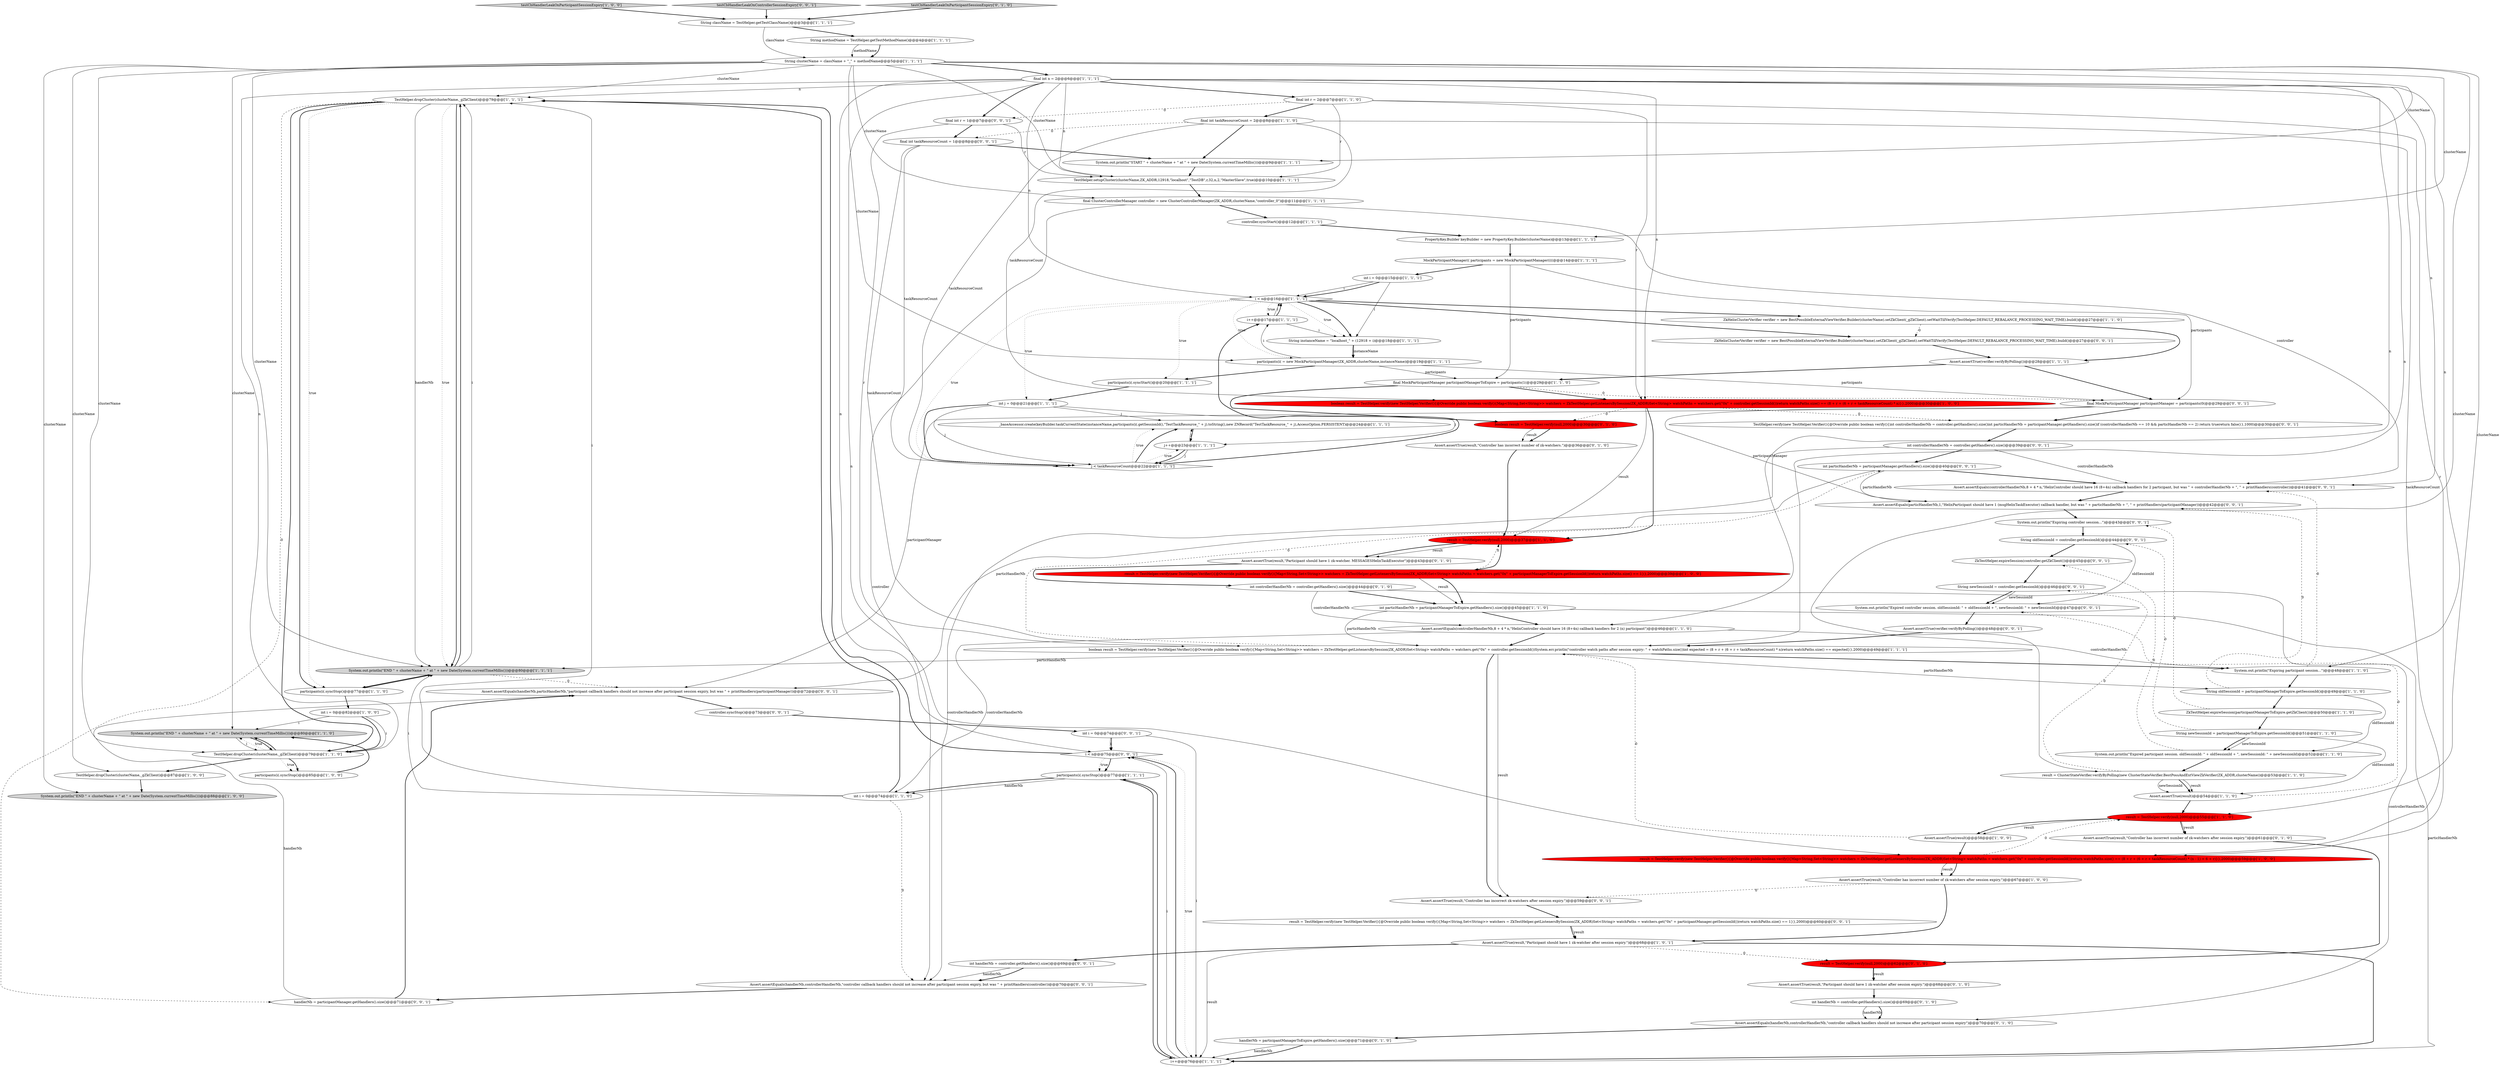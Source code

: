 digraph {
5 [style = filled, label = "TestHelper.dropCluster(clusterName,_gZkClient)@@@79@@@['1', '1', '1']", fillcolor = white, shape = ellipse image = "AAA0AAABBB1BBB"];
40 [style = filled, label = "i < n@@@16@@@['1', '1', '1']", fillcolor = white, shape = diamond image = "AAA0AAABBB1BBB"];
26 [style = filled, label = "System.out.println(\"START \" + clusterName + \" at \" + new Date(System.currentTimeMillis()))@@@9@@@['1', '1', '1']", fillcolor = white, shape = ellipse image = "AAA0AAABBB1BBB"];
29 [style = filled, label = "i++@@@17@@@['1', '1', '1']", fillcolor = white, shape = ellipse image = "AAA0AAABBB1BBB"];
15 [style = filled, label = "participants(i(.syncStart()@@@20@@@['1', '1', '1']", fillcolor = white, shape = ellipse image = "AAA0AAABBB1BBB"];
70 [style = filled, label = "i < n@@@75@@@['0', '0', '1']", fillcolor = white, shape = diamond image = "AAA0AAABBB3BBB"];
83 [style = filled, label = "ZkTestHelper.expireSession(controller.getZkClient())@@@45@@@['0', '0', '1']", fillcolor = white, shape = ellipse image = "AAA0AAABBB3BBB"];
1 [style = filled, label = "controller.syncStart()@@@12@@@['1', '1', '1']", fillcolor = white, shape = ellipse image = "AAA0AAABBB1BBB"];
66 [style = filled, label = "Assert.assertTrue(result,\"Controller has incorrect number of zk-watchers.\")@@@36@@@['0', '1', '0']", fillcolor = white, shape = ellipse image = "AAA0AAABBB2BBB"];
63 [style = filled, label = "handlerNb = participantManagerToExpire.getHandlers().size()@@@71@@@['0', '1', '0']", fillcolor = white, shape = ellipse image = "AAA0AAABBB2BBB"];
89 [style = filled, label = "String oldSessionId = controller.getSessionId()@@@44@@@['0', '0', '1']", fillcolor = white, shape = ellipse image = "AAA0AAABBB3BBB"];
7 [style = filled, label = "TestHelper.dropCluster(clusterName,_gZkClient)@@@87@@@['1', '0', '0']", fillcolor = white, shape = ellipse image = "AAA0AAABBB1BBB"];
9 [style = filled, label = "int i = 0@@@82@@@['1', '0', '0']", fillcolor = white, shape = ellipse image = "AAA0AAABBB1BBB"];
39 [style = filled, label = "String instanceName = \"localhost_\" + (12918 + i)@@@18@@@['1', '1', '1']", fillcolor = white, shape = ellipse image = "AAA0AAABBB1BBB"];
59 [style = filled, label = "boolean result = TestHelper.verify(null,2000)@@@30@@@['0', '1', '0']", fillcolor = red, shape = ellipse image = "AAA1AAABBB2BBB"];
84 [style = filled, label = "Assert.assertTrue(result,\"Controller has incorrect zk-watchers after session expiry.\")@@@59@@@['0', '0', '1']", fillcolor = white, shape = ellipse image = "AAA0AAABBB3BBB"];
80 [style = filled, label = "final MockParticipantManager participantManager = participants(0(@@@29@@@['0', '0', '1']", fillcolor = white, shape = ellipse image = "AAA0AAABBB3BBB"];
24 [style = filled, label = "participants(i( = new MockParticipantManager(ZK_ADDR,clusterName,instanceName)@@@19@@@['1', '1', '1']", fillcolor = white, shape = ellipse image = "AAA0AAABBB1BBB"];
11 [style = filled, label = "String clusterName = className + \"_\" + methodName@@@5@@@['1', '1', '1']", fillcolor = white, shape = ellipse image = "AAA0AAABBB1BBB"];
2 [style = filled, label = "System.out.println(\"END \" + clusterName + \" at \" + new Date(System.currentTimeMillis()))@@@80@@@['1', '1', '1']", fillcolor = lightgray, shape = ellipse image = "AAA0AAABBB1BBB"];
71 [style = filled, label = "int particHandlerNb = participantManager.getHandlers().size()@@@40@@@['0', '0', '1']", fillcolor = white, shape = ellipse image = "AAA0AAABBB3BBB"];
6 [style = filled, label = "result = TestHelper.verify(new TestHelper.Verifier(){@Override public boolean verify(){Map<String,Set<String>> watchers = ZkTestHelper.getListenersBySession(ZK_ADDR)Set<String> watchPaths = watchers.get(\"0x\" + participantManagerToExpire.getSessionId())return watchPaths.size() == 1}},2000)@@@39@@@['1', '0', '0']", fillcolor = red, shape = ellipse image = "AAA1AAABBB1BBB"];
0 [style = filled, label = "Assert.assertTrue(result)@@@54@@@['1', '1', '0']", fillcolor = white, shape = ellipse image = "AAA0AAABBB1BBB"];
67 [style = filled, label = "ZkHelixClusterVerifier verifier = new BestPossibleExternalViewVerifier.Builder(clusterName).setZkClient(_gZkClient).setWaitTillVerify(TestHelper.DEFAULT_REBALANCE_PROCESSING_WAIT_TIME).build()@@@27@@@['0', '0', '1']", fillcolor = white, shape = ellipse image = "AAA0AAABBB3BBB"];
91 [style = filled, label = "controller.syncStop()@@@73@@@['0', '0', '1']", fillcolor = white, shape = ellipse image = "AAA0AAABBB3BBB"];
51 [style = filled, label = "final MockParticipantManager participantManagerToExpire = participants(1(@@@29@@@['1', '1', '0']", fillcolor = white, shape = ellipse image = "AAA0AAABBB1BBB"];
78 [style = filled, label = "Assert.assertTrue(verifier.verifyByPolling())@@@48@@@['0', '0', '1']", fillcolor = white, shape = ellipse image = "AAA0AAABBB3BBB"];
54 [style = filled, label = "ZkHelixClusterVerifier verifier = new BestPossibleExternalViewVerifier.Builder(clusterName).setZkClient(_gZkClient).setWaitTillVerify(TestHelper.DEFAULT_REBALANCE_PROCESSING_WAIT_TIME).build()@@@27@@@['1', '1', '0']", fillcolor = white, shape = ellipse image = "AAA0AAABBB1BBB"];
52 [style = filled, label = "_baseAccessor.create(keyBuilder.taskCurrentState(instanceName,participants(i(.getSessionId(),\"TestTaskResource_\" + j).toString(),new ZNRecord(\"TestTaskResource_\" + j),AccessOption.PERSISTENT)@@@24@@@['1', '1', '1']", fillcolor = white, shape = ellipse image = "AAA0AAABBB1BBB"];
68 [style = filled, label = "Assert.assertEquals(handlerNb,controllerHandlerNb,\"controller callback handlers should not increase after participant session expiry, but was \" + printHandlers(controller))@@@70@@@['0', '0', '1']", fillcolor = white, shape = ellipse image = "AAA0AAABBB3BBB"];
55 [style = filled, label = "i++@@@76@@@['1', '1', '1']", fillcolor = white, shape = ellipse image = "AAA0AAABBB1BBB"];
64 [style = filled, label = "Assert.assertTrue(result,\"Participant should have 1 zk-watcher. MESSAGESHelixTaskExecutor\")@@@43@@@['0', '1', '0']", fillcolor = white, shape = ellipse image = "AAA0AAABBB2BBB"];
77 [style = filled, label = "final int r = 1@@@7@@@['0', '0', '1']", fillcolor = white, shape = ellipse image = "AAA0AAABBB3BBB"];
4 [style = filled, label = "result = ClusterStateVerifier.verifyByPolling(new ClusterStateVerifier.BestPossAndExtViewZkVerifier(ZK_ADDR,clusterName))@@@53@@@['1', '1', '0']", fillcolor = white, shape = ellipse image = "AAA0AAABBB1BBB"];
25 [style = filled, label = "testCbHandlerLeakOnParticipantSessionExpiry['1', '0', '0']", fillcolor = lightgray, shape = diamond image = "AAA0AAABBB1BBB"];
74 [style = filled, label = "result = TestHelper.verify(new TestHelper.Verifier(){@Override public boolean verify(){Map<String,Set<String>> watchers = ZkTestHelper.getListenersBySession(ZK_ADDR)Set<String> watchPaths = watchers.get(\"0x\" + participantManager.getSessionId())return watchPaths.size() == 1}},2000)@@@60@@@['0', '0', '1']", fillcolor = white, shape = ellipse image = "AAA0AAABBB3BBB"];
30 [style = filled, label = "final int r = 2@@@7@@@['1', '1', '0']", fillcolor = white, shape = ellipse image = "AAA0AAABBB1BBB"];
28 [style = filled, label = "result = TestHelper.verify(null,2000)@@@55@@@['1', '1', '0']", fillcolor = red, shape = ellipse image = "AAA1AAABBB1BBB"];
20 [style = filled, label = "System.out.println(\"END \" + clusterName + \" at \" + new Date(System.currentTimeMillis()))@@@80@@@['1', '1', '0']", fillcolor = lightgray, shape = ellipse image = "AAA0AAABBB1BBB"];
73 [style = filled, label = "System.out.println(\"Expiring controller session...\")@@@43@@@['0', '0', '1']", fillcolor = white, shape = ellipse image = "AAA0AAABBB3BBB"];
82 [style = filled, label = "testCbHandlerLeakOnControllerSessionExpiry['0', '0', '1']", fillcolor = lightgray, shape = diamond image = "AAA0AAABBB3BBB"];
27 [style = filled, label = "String methodName = TestHelper.getTestMethodName()@@@4@@@['1', '1', '1']", fillcolor = white, shape = ellipse image = "AAA0AAABBB1BBB"];
88 [style = filled, label = "int controllerHandlerNb = controller.getHandlers().size()@@@39@@@['0', '0', '1']", fillcolor = white, shape = ellipse image = "AAA0AAABBB3BBB"];
33 [style = filled, label = "PropertyKey.Builder keyBuilder = new PropertyKey.Builder(clusterName)@@@13@@@['1', '1', '1']", fillcolor = white, shape = ellipse image = "AAA0AAABBB1BBB"];
41 [style = filled, label = "boolean result = TestHelper.verify(new TestHelper.Verifier(){@Override public boolean verify(){Map<String,Set<String>> watchers = ZkTestHelper.getListenersBySession(ZK_ADDR)Set<String> watchPaths = watchers.get(\"0x\" + controller.getSessionId())return watchPaths.size() == (8 + r + (6 + r + taskResourceCount) * n)}},2000)@@@30@@@['1', '0', '0']", fillcolor = red, shape = ellipse image = "AAA1AAABBB1BBB"];
16 [style = filled, label = "Assert.assertTrue(result)@@@58@@@['1', '0', '0']", fillcolor = white, shape = ellipse image = "AAA0AAABBB1BBB"];
38 [style = filled, label = "boolean result = TestHelper.verify(new TestHelper.Verifier(){@Override public boolean verify(){Map<String,Set<String>> watchers = ZkTestHelper.getListenersBySession(ZK_ADDR)Set<String> watchPaths = watchers.get(\"0x\" + controller.getSessionId())System.err.println(\"controller watch paths after session expiry: \" + watchPaths.size())int expected = (8 + r + (6 + r + taskResourceCount) * n)return watchPaths.size() == expected}},2000)@@@49@@@['1', '1', '1']", fillcolor = white, shape = ellipse image = "AAA0AAABBB1BBB"];
19 [style = filled, label = "Assert.assertTrue(result,\"Participant should have 1 zk-watcher after session expiry.\")@@@68@@@['1', '0', '1']", fillcolor = white, shape = ellipse image = "AAA0AAABBB1BBB"];
61 [style = filled, label = "int handlerNb = controller.getHandlers().size()@@@69@@@['0', '1', '0']", fillcolor = white, shape = ellipse image = "AAA0AAABBB2BBB"];
8 [style = filled, label = "result = TestHelper.verify(null,2000)@@@37@@@['1', '1', '0']", fillcolor = red, shape = ellipse image = "AAA1AAABBB1BBB"];
81 [style = filled, label = "int handlerNb = controller.getHandlers().size()@@@69@@@['0', '0', '1']", fillcolor = white, shape = ellipse image = "AAA0AAABBB3BBB"];
58 [style = filled, label = "Assert.assertTrue(result,\"Participant should have 1 zk-watcher after session expiry.\")@@@68@@@['0', '1', '0']", fillcolor = white, shape = ellipse image = "AAA0AAABBB2BBB"];
37 [style = filled, label = "final ClusterControllerManager controller = new ClusterControllerManager(ZK_ADDR,clusterName,\"controller_0\")@@@11@@@['1', '1', '1']", fillcolor = white, shape = ellipse image = "AAA0AAABBB1BBB"];
45 [style = filled, label = "int i = 0@@@15@@@['1', '1', '1']", fillcolor = white, shape = ellipse image = "AAA0AAABBB1BBB"];
69 [style = filled, label = "System.out.println(\"Expired controller session. oldSessionId: \" + oldSessionId + \", newSessionId: \" + newSessionId)@@@47@@@['0', '0', '1']", fillcolor = white, shape = ellipse image = "AAA0AAABBB3BBB"];
13 [style = filled, label = "System.out.println(\"Expiring participant session...\")@@@48@@@['1', '1', '0']", fillcolor = white, shape = ellipse image = "AAA0AAABBB1BBB"];
56 [style = filled, label = "Assert.assertTrue(result,\"Controller has incorrect number of zk-watchers after session expiry.\")@@@61@@@['0', '1', '0']", fillcolor = white, shape = ellipse image = "AAA0AAABBB2BBB"];
79 [style = filled, label = "final int taskResourceCount = 1@@@8@@@['0', '0', '1']", fillcolor = white, shape = ellipse image = "AAA0AAABBB3BBB"];
23 [style = filled, label = "TestHelper.setupCluster(clusterName,ZK_ADDR,12918,\"localhost\",\"TestDB\",r,32,n,2,\"MasterSlave\",true)@@@10@@@['1', '1', '1']", fillcolor = white, shape = ellipse image = "AAA0AAABBB1BBB"];
85 [style = filled, label = "Assert.assertEquals(controllerHandlerNb,8 + 4 * n,\"HelixController should have 16 (8+4n) callback handlers for 2 participant, but was \" + controllerHandlerNb + \", \" + printHandlers(controller))@@@41@@@['0', '0', '1']", fillcolor = white, shape = ellipse image = "AAA0AAABBB3BBB"];
31 [style = filled, label = "Assert.assertEquals(controllerHandlerNb,8 + 4 * n,\"HelixController should have 16 (8+4n) callback handlers for 2 (n) participant\")@@@46@@@['1', '1', '0']", fillcolor = white, shape = ellipse image = "AAA0AAABBB1BBB"];
72 [style = filled, label = "String newSessionId = controller.getSessionId()@@@46@@@['0', '0', '1']", fillcolor = white, shape = ellipse image = "AAA0AAABBB3BBB"];
60 [style = filled, label = "Assert.assertEquals(handlerNb,controllerHandlerNb,\"controller callback handlers should not increase after participant session expiry\")@@@70@@@['0', '1', '0']", fillcolor = white, shape = ellipse image = "AAA0AAABBB2BBB"];
18 [style = filled, label = "int particHandlerNb = participantManagerToExpire.getHandlers().size()@@@45@@@['1', '1', '0']", fillcolor = white, shape = ellipse image = "AAA0AAABBB1BBB"];
47 [style = filled, label = "System.out.println(\"Expired participant session. oldSessionId: \" + oldSessionId + \", newSessionId: \" + newSessionId)@@@52@@@['1', '1', '0']", fillcolor = white, shape = ellipse image = "AAA0AAABBB1BBB"];
22 [style = filled, label = "participants(i(.syncStop()@@@77@@@['1', '1', '0']", fillcolor = white, shape = ellipse image = "AAA0AAABBB1BBB"];
34 [style = filled, label = "participants(i(.syncStop()@@@85@@@['1', '0', '0']", fillcolor = white, shape = ellipse image = "AAA0AAABBB1BBB"];
50 [style = filled, label = "TestHelper.dropCluster(clusterName,_gZkClient)@@@79@@@['1', '1', '0']", fillcolor = white, shape = ellipse image = "AAA0AAABBB1BBB"];
76 [style = filled, label = "TestHelper.verify(new TestHelper.Verifier(){@Override public boolean verify(){int controllerHandlerNb = controller.getHandlers().size()int particHandlerNb = participantManager.getHandlers().size()if (controllerHandlerNb == 10 && particHandlerNb == 2) return truereturn false}},1000)@@@30@@@['0', '0', '1']", fillcolor = white, shape = ellipse image = "AAA0AAABBB3BBB"];
49 [style = filled, label = "int i = 0@@@74@@@['1', '1', '0']", fillcolor = white, shape = ellipse image = "AAA0AAABBB1BBB"];
21 [style = filled, label = "result = TestHelper.verify(new TestHelper.Verifier(){@Override public boolean verify(){Map<String,Set<String>> watchers = ZkTestHelper.getListenersBySession(ZK_ADDR)Set<String> watchPaths = watchers.get(\"0x\" + controller.getSessionId())return watchPaths.size() == (8 + r + (6 + r + taskResourceCount) * (n - 1) + 6 + r)}},2000)@@@59@@@['1', '0', '0']", fillcolor = red, shape = ellipse image = "AAA1AAABBB1BBB"];
10 [style = filled, label = "ZkTestHelper.expireSession(participantManagerToExpire.getZkClient())@@@50@@@['1', '1', '0']", fillcolor = white, shape = ellipse image = "AAA0AAABBB1BBB"];
32 [style = filled, label = "System.out.println(\"END \" + clusterName + \" at \" + new Date(System.currentTimeMillis()))@@@88@@@['1', '0', '0']", fillcolor = lightgray, shape = ellipse image = "AAA0AAABBB1BBB"];
62 [style = filled, label = "int controllerHandlerNb = controller.getHandlers().size()@@@44@@@['0', '1', '0']", fillcolor = white, shape = ellipse image = "AAA0AAABBB2BBB"];
35 [style = filled, label = "MockParticipantManager(( participants = new MockParticipantManager((((@@@14@@@['1', '1', '1']", fillcolor = white, shape = ellipse image = "AAA0AAABBB1BBB"];
65 [style = filled, label = "testCbHandlerLeakOnParticipantSessionExpiry['0', '1', '0']", fillcolor = lightgray, shape = diamond image = "AAA0AAABBB2BBB"];
3 [style = filled, label = "final int taskResourceCount = 2@@@8@@@['1', '1', '0']", fillcolor = white, shape = ellipse image = "AAA0AAABBB1BBB"];
75 [style = filled, label = "int i = 0@@@74@@@['0', '0', '1']", fillcolor = white, shape = ellipse image = "AAA0AAABBB3BBB"];
43 [style = filled, label = "final int n = 2@@@6@@@['1', '1', '1']", fillcolor = white, shape = ellipse image = "AAA0AAABBB1BBB"];
48 [style = filled, label = "Assert.assertTrue(result,\"Controller has incorrect number of zk-watchers after session expiry.\")@@@67@@@['1', '0', '0']", fillcolor = white, shape = ellipse image = "AAA0AAABBB1BBB"];
86 [style = filled, label = "Assert.assertEquals(particHandlerNb,1,\"HelixParticipant should have 1 (msgHelixTaskExecutor) callback handler, but was \" + particHandlerNb + \", \" + printHandlers(participantManager))@@@42@@@['0', '0', '1']", fillcolor = white, shape = ellipse image = "AAA0AAABBB3BBB"];
90 [style = filled, label = "handlerNb = participantManager.getHandlers().size()@@@71@@@['0', '0', '1']", fillcolor = white, shape = ellipse image = "AAA0AAABBB3BBB"];
57 [style = filled, label = "result = TestHelper.verify(null,2000)@@@62@@@['0', '1', '0']", fillcolor = red, shape = ellipse image = "AAA1AAABBB2BBB"];
46 [style = filled, label = "participants(i(.syncStop()@@@77@@@['1', '1', '1']", fillcolor = white, shape = ellipse image = "AAA0AAABBB1BBB"];
42 [style = filled, label = "String oldSessionId = participantManagerToExpire.getSessionId()@@@49@@@['1', '1', '0']", fillcolor = white, shape = ellipse image = "AAA0AAABBB1BBB"];
44 [style = filled, label = "j < taskResourceCount@@@22@@@['1', '1', '1']", fillcolor = white, shape = diamond image = "AAA0AAABBB1BBB"];
12 [style = filled, label = "int j = 0@@@21@@@['1', '1', '1']", fillcolor = white, shape = ellipse image = "AAA0AAABBB1BBB"];
17 [style = filled, label = "Assert.assertTrue(verifier.verifyByPolling())@@@28@@@['1', '1', '1']", fillcolor = white, shape = ellipse image = "AAA0AAABBB1BBB"];
53 [style = filled, label = "String newSessionId = participantManagerToExpire.getSessionId()@@@51@@@['1', '1', '0']", fillcolor = white, shape = ellipse image = "AAA0AAABBB1BBB"];
87 [style = filled, label = "Assert.assertEquals(handlerNb,particHandlerNb,\"participant callback handlers should not increase after participant session expiry, but was \" + printHandlers(participantManager))@@@72@@@['0', '0', '1']", fillcolor = white, shape = ellipse image = "AAA0AAABBB3BBB"];
36 [style = filled, label = "String className = TestHelper.getTestClassName()@@@3@@@['1', '1', '1']", fillcolor = white, shape = ellipse image = "AAA0AAABBB1BBB"];
14 [style = filled, label = "j++@@@23@@@['1', '1', '1']", fillcolor = white, shape = ellipse image = "AAA0AAABBB1BBB"];
9->50 [style = bold, label=""];
27->11 [style = solid, label="methodName"];
11->5 [style = solid, label="clusterName"];
7->32 [style = bold, label=""];
40->39 [style = dotted, label="true"];
19->55 [style = bold, label=""];
12->44 [style = bold, label=""];
34->20 [style = bold, label=""];
86->73 [style = bold, label=""];
43->31 [style = solid, label="n"];
14->52 [style = solid, label="j"];
75->70 [style = solid, label="i"];
30->41 [style = solid, label="r"];
89->83 [style = bold, label=""];
41->8 [style = bold, label=""];
67->17 [style = bold, label=""];
11->32 [style = solid, label="clusterName"];
62->31 [style = solid, label="controllerHandlerNb"];
49->2 [style = solid, label="i"];
43->38 [style = solid, label="n"];
10->53 [style = bold, label=""];
21->48 [style = bold, label=""];
41->76 [style = dashed, label="0"];
53->47 [style = bold, label=""];
39->24 [style = bold, label=""];
8->6 [style = bold, label=""];
11->28 [style = solid, label="clusterName"];
57->58 [style = bold, label=""];
85->86 [style = bold, label=""];
10->73 [style = dashed, label="0"];
40->44 [style = dotted, label="true"];
69->78 [style = bold, label=""];
43->13 [style = solid, label="n"];
59->66 [style = bold, label=""];
28->16 [style = solid, label="result"];
43->5 [style = solid, label="n"];
63->55 [style = bold, label=""];
1->33 [style = bold, label=""];
3->44 [style = solid, label="taskResourceCount"];
0->69 [style = dashed, label="0"];
31->13 [style = solid, label="controllerHandlerNb"];
6->18 [style = solid, label="result"];
52->14 [style = bold, label=""];
11->37 [style = solid, label="clusterName"];
5->22 [style = dotted, label="true"];
57->58 [style = solid, label="result"];
77->23 [style = solid, label="r"];
4->72 [style = dashed, label="0"];
13->85 [style = dashed, label="0"];
30->23 [style = solid, label="r"];
60->63 [style = bold, label=""];
3->21 [style = solid, label="taskResourceCount"];
35->45 [style = bold, label=""];
30->77 [style = dashed, label="0"];
71->85 [style = bold, label=""];
71->87 [style = solid, label="particHandlerNb"];
91->75 [style = bold, label=""];
62->18 [style = bold, label=""];
79->44 [style = solid, label="taskResourceCount"];
2->87 [style = dashed, label="0"];
38->84 [style = solid, label="result"];
29->40 [style = solid, label="i"];
77->38 [style = solid, label="r"];
74->19 [style = bold, label=""];
18->31 [style = bold, label=""];
73->89 [style = bold, label=""];
6->8 [style = dashed, label="0"];
81->68 [style = solid, label="handlerNb"];
38->42 [style = solid, label="particHandlerNb"];
76->88 [style = bold, label=""];
70->46 [style = dotted, label="true"];
74->19 [style = solid, label="result"];
78->38 [style = bold, label=""];
25->36 [style = bold, label=""];
8->64 [style = bold, label=""];
21->48 [style = solid, label="result"];
37->1 [style = bold, label=""];
66->8 [style = bold, label=""];
22->9 [style = bold, label=""];
29->39 [style = solid, label="i"];
80->87 [style = solid, label="participantManager"];
54->17 [style = bold, label=""];
44->52 [style = dotted, label="true"];
38->71 [style = dashed, label="0"];
5->90 [style = dashed, label="0"];
11->43 [style = bold, label=""];
56->57 [style = bold, label=""];
3->41 [style = solid, label="taskResourceCount"];
55->70 [style = solid, label="i"];
44->14 [style = dotted, label="true"];
88->68 [style = solid, label="controllerHandlerNb"];
35->80 [style = solid, label="participants"];
45->40 [style = solid, label="i"];
4->0 [style = bold, label=""];
40->29 [style = dotted, label="true"];
17->51 [style = bold, label=""];
18->55 [style = solid, label="particHandlerNb"];
87->91 [style = bold, label=""];
90->87 [style = bold, label=""];
38->84 [style = bold, label=""];
23->37 [style = bold, label=""];
3->79 [style = dashed, label="0"];
79->26 [style = bold, label=""];
27->11 [style = bold, label=""];
70->5 [style = bold, label=""];
81->68 [style = bold, label=""];
5->2 [style = solid, label="handlerNb"];
8->64 [style = solid, label="result"];
14->44 [style = solid, label="j"];
89->69 [style = solid, label="oldSessionId"];
79->38 [style = solid, label="taskResourceCount"];
50->34 [style = dotted, label="true"];
11->24 [style = solid, label="clusterName"];
43->85 [style = solid, label="n"];
88->85 [style = solid, label="controllerHandlerNb"];
46->49 [style = solid, label="handlerNb"];
29->40 [style = bold, label=""];
43->50 [style = solid, label="n"];
80->76 [style = bold, label=""];
15->12 [style = bold, label=""];
39->24 [style = solid, label="instanceName"];
24->29 [style = solid, label="i"];
49->5 [style = bold, label=""];
5->22 [style = bold, label=""];
40->15 [style = dotted, label="true"];
2->5 [style = solid, label="i"];
19->81 [style = bold, label=""];
50->34 [style = bold, label=""];
17->80 [style = bold, label=""];
59->66 [style = solid, label="result"];
58->61 [style = bold, label=""];
82->36 [style = bold, label=""];
63->55 [style = solid, label="handlerNb"];
22->2 [style = bold, label=""];
72->69 [style = bold, label=""];
13->42 [style = bold, label=""];
24->51 [style = solid, label="participants"];
19->55 [style = solid, label="result"];
61->60 [style = solid, label="handlerNb"];
42->86 [style = dashed, label="0"];
11->4 [style = solid, label="clusterName"];
44->29 [style = bold, label=""];
6->18 [style = bold, label=""];
43->77 [style = bold, label=""];
3->26 [style = bold, label=""];
72->69 [style = solid, label="newSessionId"];
43->40 [style = solid, label="n"];
12->52 [style = solid, label="j"];
31->38 [style = bold, label=""];
9->50 [style = solid, label="i"];
70->46 [style = bold, label=""];
84->74 [style = bold, label=""];
53->0 [style = solid, label="oldSessionId"];
47->83 [style = dashed, label="0"];
18->38 [style = solid, label="particHandlerNb"];
71->86 [style = solid, label="particHandlerNb"];
43->41 [style = solid, label="n"];
31->49 [style = solid, label="controllerHandlerNb"];
55->70 [style = bold, label=""];
12->44 [style = solid, label="j"];
35->51 [style = solid, label="participants"];
64->62 [style = bold, label=""];
40->39 [style = bold, label=""];
80->86 [style = solid, label="participantManager"];
38->2 [style = solid, label="particHandlerNb"];
30->3 [style = bold, label=""];
37->68 [style = solid, label="controller"];
83->72 [style = bold, label=""];
28->56 [style = solid, label="result"];
43->70 [style = solid, label="n"];
45->40 [style = bold, label=""];
43->21 [style = solid, label="n"];
2->5 [style = bold, label=""];
11->33 [style = solid, label="clusterName"];
24->15 [style = bold, label=""];
46->55 [style = bold, label=""];
20->50 [style = bold, label=""];
11->20 [style = solid, label="clusterName"];
75->70 [style = bold, label=""];
4->0 [style = solid, label="result"];
5->2 [style = dotted, label="true"];
50->20 [style = dotted, label="true"];
53->89 [style = dashed, label="0"];
33->35 [style = bold, label=""];
40->54 [style = bold, label=""];
12->14 [style = solid, label="j"];
41->8 [style = solid, label="result"];
61->60 [style = bold, label=""];
16->38 [style = dashed, label="0"];
24->80 [style = solid, label="participants"];
43->23 [style = solid, label="n"];
62->60 [style = solid, label="controllerHandlerNb"];
21->28 [style = dashed, label="0"];
48->84 [style = dashed, label="0"];
19->57 [style = dashed, label="0"];
37->85 [style = solid, label="controller"];
46->49 [style = bold, label=""];
50->20 [style = bold, label=""];
40->24 [style = dotted, label="true"];
54->67 [style = dashed, label="0"];
68->90 [style = bold, label=""];
51->80 [style = dashed, label="0"];
50->7 [style = bold, label=""];
11->23 [style = solid, label="clusterName"];
14->44 [style = bold, label=""];
28->16 [style = bold, label=""];
40->67 [style = bold, label=""];
36->11 [style = solid, label="className"];
43->30 [style = bold, label=""];
28->56 [style = bold, label=""];
77->79 [style = bold, label=""];
51->59 [style = bold, label=""];
45->39 [style = solid, label="i"];
65->36 [style = bold, label=""];
20->50 [style = solid, label="i"];
90->87 [style = solid, label="handlerNb"];
5->2 [style = bold, label=""];
88->71 [style = bold, label=""];
49->68 [style = dashed, label="0"];
55->46 [style = bold, label=""];
36->27 [style = bold, label=""];
11->7 [style = solid, label="clusterName"];
16->21 [style = bold, label=""];
49->5 [style = solid, label="i"];
40->12 [style = dotted, label="true"];
26->23 [style = bold, label=""];
42->10 [style = bold, label=""];
11->2 [style = solid, label="clusterName"];
44->52 [style = bold, label=""];
70->55 [style = dotted, label="true"];
30->21 [style = solid, label="r"];
48->19 [style = bold, label=""];
4->0 [style = solid, label="newSessionId"];
9->20 [style = solid, label="i"];
42->47 [style = solid, label="oldSessionId"];
53->47 [style = solid, label="newSessionId"];
2->22 [style = bold, label=""];
5->50 [style = bold, label=""];
41->59 [style = dashed, label="0"];
38->13 [style = bold, label=""];
11->26 [style = solid, label="clusterName"];
11->50 [style = solid, label="clusterName"];
51->41 [style = bold, label=""];
0->28 [style = bold, label=""];
47->4 [style = bold, label=""];
75->55 [style = solid, label="i"];
}

